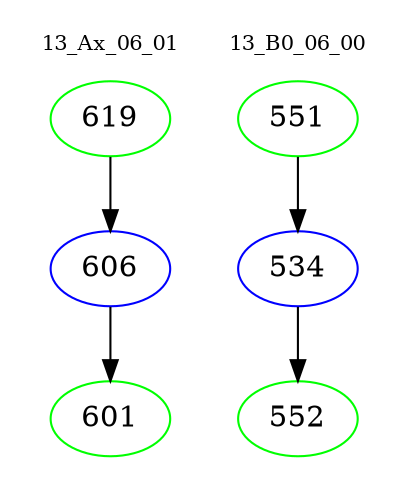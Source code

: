 digraph{
subgraph cluster_0 {
color = white
label = "13_Ax_06_01";
fontsize=10;
T0_619 [label="619", color="green"]
T0_619 -> T0_606 [color="black"]
T0_606 [label="606", color="blue"]
T0_606 -> T0_601 [color="black"]
T0_601 [label="601", color="green"]
}
subgraph cluster_1 {
color = white
label = "13_B0_06_00";
fontsize=10;
T1_551 [label="551", color="green"]
T1_551 -> T1_534 [color="black"]
T1_534 [label="534", color="blue"]
T1_534 -> T1_552 [color="black"]
T1_552 [label="552", color="green"]
}
}

